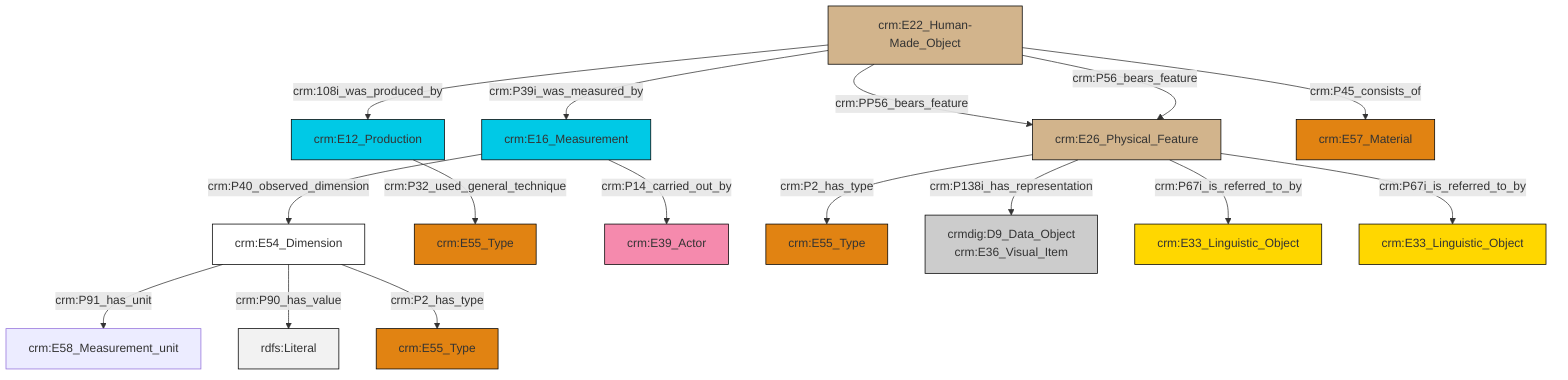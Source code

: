graph TD
classDef Literal fill:#f2f2f2,stroke:#000000;
classDef CRM_Entity fill:#FFFFFF,stroke:#000000;
classDef Temporal_Entity fill:#00C9E6, stroke:#000000;
classDef Type fill:#E18312, stroke:#000000;
classDef Time-Span fill:#2C9C91, stroke:#000000;
classDef Appellation fill:#FFEB7F, stroke:#000000;
classDef Place fill:#008836, stroke:#000000;
classDef Persistent_Item fill:#B266B2, stroke:#000000;
classDef Conceptual_Object fill:#FFD700, stroke:#000000;
classDef Physical_Thing fill:#D2B48C, stroke:#000000;
classDef Actor fill:#f58aad, stroke:#000000;
classDef PC_Classes fill:#4ce600, stroke:#000000;
classDef Multi fill:#cccccc,stroke:#000000;

2["crm:E54_Dimension"]:::CRM_Entity -->|crm:P91_has_unit| 3["crm:E58_Measurement_unit"]:::Default
4["crm:E12_Production"]:::Temporal_Entity -->|crm:P32_used_general_technique| 5["crm:E55_Type"]:::Type
7["crm:E16_Measurement"]:::Temporal_Entity -->|crm:P14_carried_out_by| 8["crm:E39_Actor"]:::Actor
11["crm:E26_Physical_Feature"]:::Physical_Thing -->|crm:P2_has_type| 9["crm:E55_Type"]:::Type
11["crm:E26_Physical_Feature"]:::Physical_Thing -->|crm:P138i_has_representation| 14["crmdig:D9_Data_Object<br>crm:E36_Visual_Item"]:::Multi
0["crm:E22_Human-Made_Object"]:::Physical_Thing -->|crm:P45_consists_of| 12["crm:E57_Material"]:::Type
7["crm:E16_Measurement"]:::Temporal_Entity -->|crm:P40_observed_dimension| 2["crm:E54_Dimension"]:::CRM_Entity
11["crm:E26_Physical_Feature"]:::Physical_Thing -->|crm:P67i_is_referred_to_by| 17["crm:E33_Linguistic_Object"]:::Conceptual_Object
0["crm:E22_Human-Made_Object"]:::Physical_Thing -->|crm:PP56_bears_feature| 11["crm:E26_Physical_Feature"]:::Physical_Thing
0["crm:E22_Human-Made_Object"]:::Physical_Thing -->|crm:P39i_was_measured_by| 7["crm:E16_Measurement"]:::Temporal_Entity
0["crm:E22_Human-Made_Object"]:::Physical_Thing -->|crm:108i_was_produced_by| 4["crm:E12_Production"]:::Temporal_Entity
2["crm:E54_Dimension"]:::CRM_Entity -->|crm:P90_has_value| 23[rdfs:Literal]:::Literal
2["crm:E54_Dimension"]:::CRM_Entity -->|crm:P2_has_type| 21["crm:E55_Type"]:::Type
0["crm:E22_Human-Made_Object"]:::Physical_Thing -->|crm:P56_bears_feature| 11["crm:E26_Physical_Feature"]:::Physical_Thing
11["crm:E26_Physical_Feature"]:::Physical_Thing -->|crm:P67i_is_referred_to_by| 26["crm:E33_Linguistic_Object"]:::Conceptual_Object